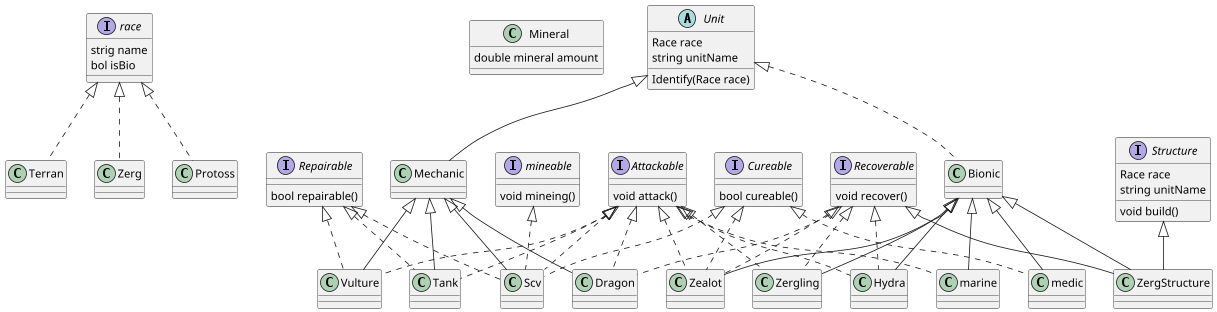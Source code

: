 @startuml

scale 0.8

'종족 인터페이스
interface race{
 strig name
 bol isBio
}

'3종족
class Terran implements race{}
class Zerg implements race{}
class Protoss implements race{}

'미네랄자원
class Mineral{
 double mineral amount
}

'공격
interface Attackable{
 void attack()
}

'회복
interface Recoverable{
 void recover()
}

'치료 매딕
interface Cureable{
 bool cureable()
}

'수리
interface Repairable{
 bool repairable()
}

'채취
interface mineable{
 void mineing()
}

'종족
abstract class Unit{
 Race race
 string unitName

  Identify(Race race)
}

class Bionic implements Unit{}

class Mechanic extends Unit{}

class marine extends Bionic implements Attackable {}
class medic extends Bionic implements Cureable {}

class Tank extends Mechanic implements Attackable, Repairable {}
class Vulture extends Mechanic implements Attackable, Repairable {}

class Scv extends Mechanic implements Attackable, Cureable, mineable, Repairable {}

class Zergling extends Bionic implements Attackable, Recoverable {}
class Hydra extends Bionic implements Attackable, Recoverable {}
class ZergStructure extends Bionic, Recoverable, Structure {}

class Zealot extends Bionic implements Attackable, Recoverable, Cureable{}
class Dragon extends Mechanic implements Attackable, Recoverable {}

interface Structure{
 Race race
 string unitName
 void build()
}

@enduml